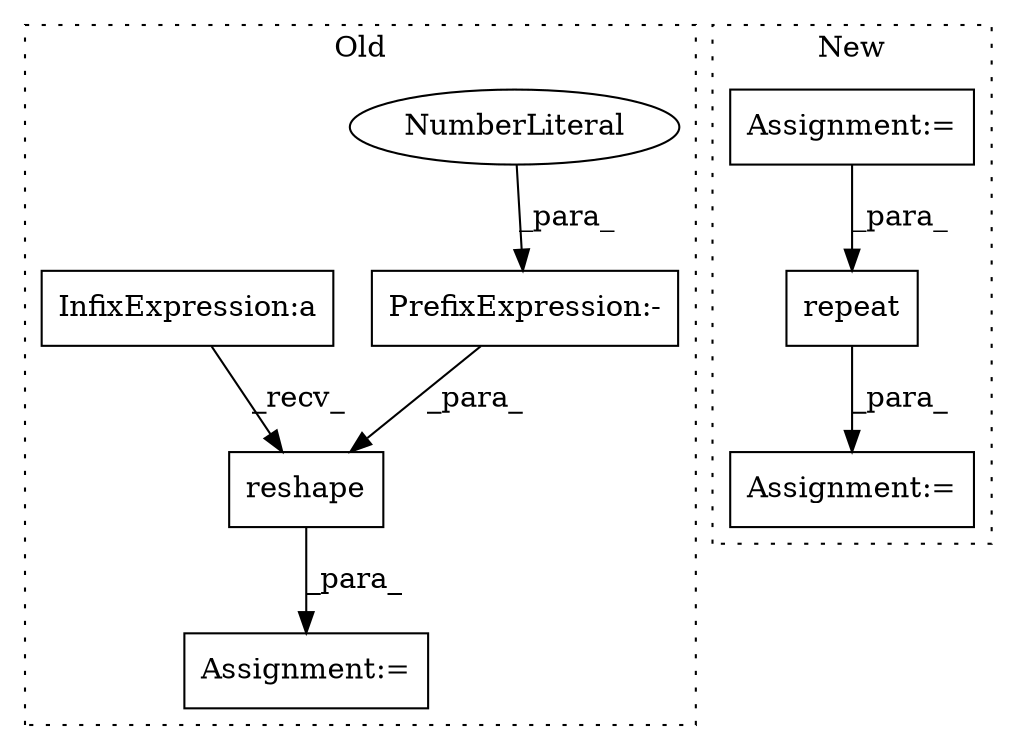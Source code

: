 digraph G {
subgraph cluster0 {
1 [label="reshape" a="32" s="3638,3648" l="8,1" shape="box"];
4 [label="Assignment:=" a="7" s="3611" l="1" shape="box"];
5 [label="PrefixExpression:-" a="38" s="3646" l="1" shape="box"];
6 [label="NumberLiteral" a="34" s="3647" l="1" shape="ellipse"];
7 [label="InfixExpression:a" a="27" s="2174" l="3" shape="box"];
label = "Old";
style="dotted";
}
subgraph cluster1 {
2 [label="repeat" a="32" s="3484,3515" l="7,1" shape="box"];
3 [label="Assignment:=" a="7" s="3477" l="1" shape="box"];
8 [label="Assignment:=" a="7" s="2095" l="1" shape="box"];
label = "New";
style="dotted";
}
1 -> 4 [label="_para_"];
2 -> 3 [label="_para_"];
5 -> 1 [label="_para_"];
6 -> 5 [label="_para_"];
7 -> 1 [label="_recv_"];
8 -> 2 [label="_para_"];
}